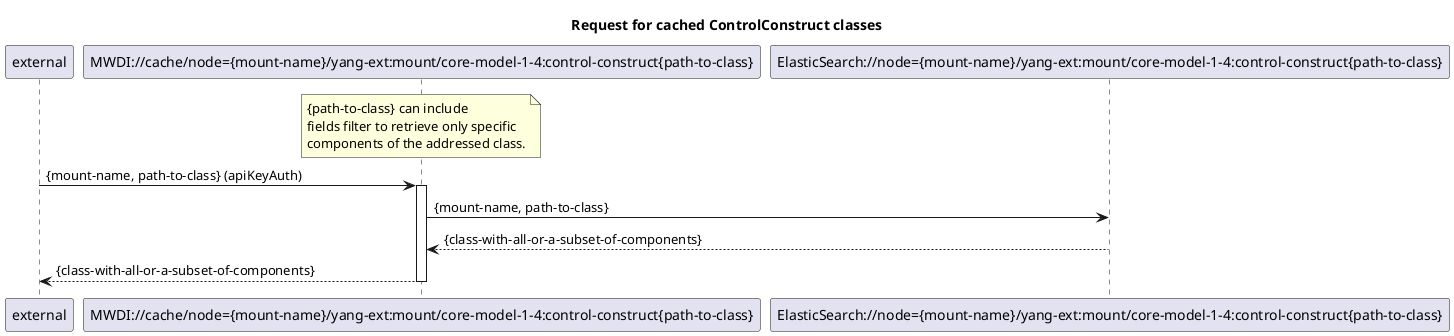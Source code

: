 @startuml 200_CacheRessourcePath
skinparam responseMessageBelowArrow true

title Request for cached ControlConstruct classes

participant "external" as requestor
participant "MWDI://cache/node={mount-name}/yang-ext:mount/core-model-1-4:control-construct{path-to-class}" as CacheControlConstructClass
participant "ElasticSearch://node={mount-name}/yang-ext:mount/core-model-1-4:control-construct{path-to-class}" as EsControlConstructClass

note over CacheControlConstructClass: {path-to-class} can include \nfields filter to retrieve only specific \ncomponents of the addressed class.
requestor -> CacheControlConstructClass: {mount-name, path-to-class} (apiKeyAuth)
activate CacheControlConstructClass

CacheControlConstructClass -> EsControlConstructClass: {mount-name, path-to-class}
EsControlConstructClass --> CacheControlConstructClass: {class-with-all-or-a-subset-of-components}

CacheControlConstructClass --> requestor: {class-with-all-or-a-subset-of-components}
deactivate CacheControlConstructClass

@enduml